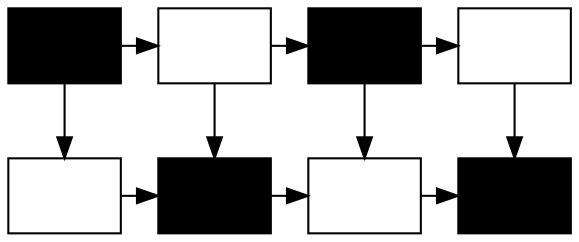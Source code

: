 digraph G {
	node [shape=box style=filled]
	rankdir=TB
	subgraph child {
		rank=same
		1 [label=black color=black group=1]
		2 [label="" fillcolor=white group=2]
		3 [label=black color=black group=3]
		4 [label="" fillcolor=white group=0]
	}
	subgraph child1 {
		rank=same
		5 [label="" fillcolor=white group=1]
		6 [label=black color=black group=2]
		7 [label="" fillcolor=white group=3]
		8 [label=black color=black group=0]
	}
	1 -> 5
	1 -> 2
	2 -> 6
	2 -> 3
	3 -> 7
	3 -> 4
	4 -> 8
	5 -> 6
	6 -> 7
	7 -> 8
}
